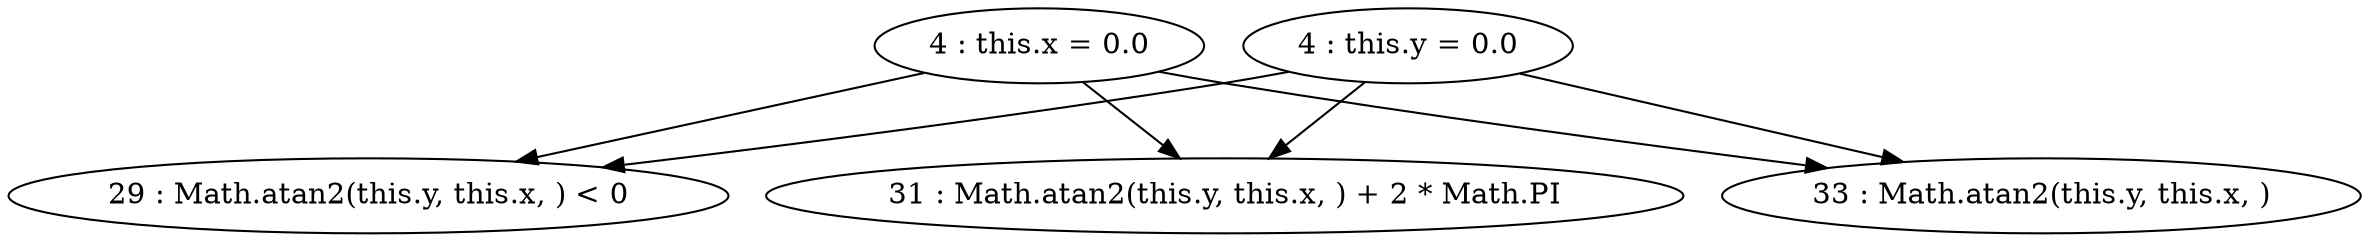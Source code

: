 digraph G {
"4 : this.x = 0.0"
"4 : this.x = 0.0" -> "29 : Math.atan2(this.y, this.x, ) < 0"
"4 : this.x = 0.0" -> "31 : Math.atan2(this.y, this.x, ) + 2 * Math.PI"
"4 : this.x = 0.0" -> "33 : Math.atan2(this.y, this.x, )"
"4 : this.y = 0.0"
"4 : this.y = 0.0" -> "29 : Math.atan2(this.y, this.x, ) < 0"
"4 : this.y = 0.0" -> "31 : Math.atan2(this.y, this.x, ) + 2 * Math.PI"
"4 : this.y = 0.0" -> "33 : Math.atan2(this.y, this.x, )"
"29 : Math.atan2(this.y, this.x, ) < 0"
"31 : Math.atan2(this.y, this.x, ) + 2 * Math.PI"
"33 : Math.atan2(this.y, this.x, )"
}